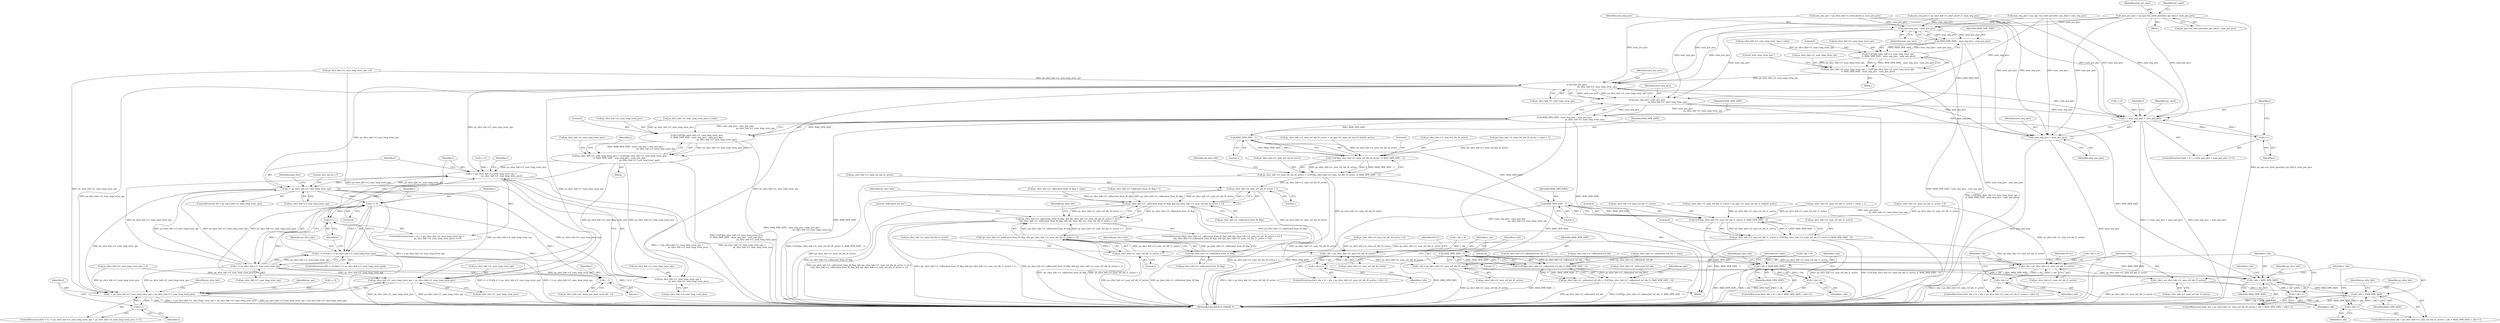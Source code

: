 digraph "0_Android_a1424724a00d62ac5efa0e27953eed66850d662f@array" {
"1000758" [label="(Call,num_pos_pics = ps_sps->as_stref_picset[st_rps_idx].i1_num_pos_pics)"];
"1000854" [label="(Call,num_neg_pics - num_pos_pics)"];
"1000852" [label="(Call,MAX_DPB_SIZE - num_neg_pics - num_pos_pics)"];
"1000847" [label="(Call,CLIP3(ps_slice_hdr->i1_num_long_term_sps,\n 0, MAX_DPB_SIZE - num_neg_pics - num_pos_pics))"];
"1000843" [label="(Call,ps_slice_hdr->i1_num_long_term_sps = CLIP3(ps_slice_hdr->i1_num_long_term_sps,\n 0, MAX_DPB_SIZE - num_neg_pics - num_pos_pics))"];
"1000879" [label="(Call,num_pos_pics -\n                                                            ps_slice_hdr->i1_num_long_term_sps)"];
"1000877" [label="(Call,num_neg_pics - num_pos_pics -\n                                                            ps_slice_hdr->i1_num_long_term_sps)"];
"1000875" [label="(Call,MAX_DPB_SIZE - num_neg_pics - num_pos_pics -\n                                                            ps_slice_hdr->i1_num_long_term_sps)"];
"1000870" [label="(Call,CLIP3(ps_slice_hdr->i1_num_long_term_pics,\n 0, MAX_DPB_SIZE - num_neg_pics - num_pos_pics -\n                                                            ps_slice_hdr->i1_num_long_term_sps))"];
"1000866" [label="(Call,ps_slice_hdr->i1_num_long_term_pics = CLIP3(ps_slice_hdr->i1_num_long_term_pics,\n 0, MAX_DPB_SIZE - num_neg_pics - num_pos_pics -\n                                                            ps_slice_hdr->i1_num_long_term_sps))"];
"1000888" [label="(Call,i < (ps_slice_hdr->i1_num_long_term_sps +\n                                ps_slice_hdr->i1_num_long_term_pics))"];
"1000901" [label="(Call,i < ps_slice_hdr->i1_num_long_term_sps)"];
"1000890" [label="(Call,ps_slice_hdr->i1_num_long_term_sps +\n                                ps_slice_hdr->i1_num_long_term_pics)"];
"1001010" [label="(Call,i != 0)"];
"1000897" [label="(Call,i++)"];
"1001009" [label="(Call,(i != 0) && (i != ps_slice_hdr->i1_num_long_term_sps))"];
"1001013" [label="(Call,i != ps_slice_hdr->i1_num_long_term_sps)"];
"1001029" [label="(Call,i - 1)"];
"1001055" [label="(Call,i < ps_slice_hdr->i1_num_long_term_sps + ps_slice_hdr->i1_num_long_term_pics)"];
"1001064" [label="(Call,i++)"];
"1001057" [label="(Call,ps_slice_hdr->i1_num_long_term_sps + ps_slice_hdr->i1_num_long_term_pics)"];
"1001245" [label="(Call,MAX_DPB_SIZE - 1)"];
"1001240" [label="(Call,CLIP3(ps_slice_hdr->i1_num_ref_idx_l0_active, 0, MAX_DPB_SIZE - 1))"];
"1001236" [label="(Call,ps_slice_hdr->i1_num_ref_idx_l0_active = CLIP3(ps_slice_hdr->i1_num_ref_idx_l0_active, 0, MAX_DPB_SIZE - 1))"];
"1001370" [label="(Call,ps_slice_hdr->i1_num_ref_idx_l0_active > 1)"];
"1001366" [label="(Call,ps_slice_hdr->i1_collocated_from_l0_flag  && (ps_slice_hdr->i1_num_ref_idx_l0_active > 1))"];
"1001365" [label="(Call,(ps_slice_hdr->i1_collocated_from_l0_flag  && (ps_slice_hdr->i1_num_ref_idx_l0_active > 1)) ||\n (!ps_slice_hdr->i1_collocated_from_l0_flag  && (ps_slice_hdr->i1_num_ref_idx_l1_active > 1)))"];
"1001376" [label="(Call,!ps_slice_hdr->i1_collocated_from_l0_flag)"];
"1001375" [label="(Call,!ps_slice_hdr->i1_collocated_from_l0_flag  && (ps_slice_hdr->i1_num_ref_idx_l1_active > 1))"];
"1002277" [label="(Call,r_idx < ps_slice_hdr->i1_num_ref_idx_l0_active)"];
"1002282" [label="(Call,r_idx++)"];
"1002319" [label="(Call,r_idx = ps_slice_hdr->i1_num_ref_idx_l0_active)"];
"1002324" [label="(Call,r_idx < MAX_DPB_SIZE)"];
"1002327" [label="(Call,r_idx++)"];
"1002403" [label="(Call,r_idx < MAX_DPB_SIZE)"];
"1002406" [label="(Call,r_idx++)"];
"1001257" [label="(Call,MAX_DPB_SIZE - 1)"];
"1001252" [label="(Call,CLIP3(ps_slice_hdr->i1_num_ref_idx_l1_active, 0, MAX_DPB_SIZE - 1))"];
"1001248" [label="(Call,ps_slice_hdr->i1_num_ref_idx_l1_active = CLIP3(ps_slice_hdr->i1_num_ref_idx_l1_active, 0, MAX_DPB_SIZE - 1))"];
"1001380" [label="(Call,ps_slice_hdr->i1_num_ref_idx_l1_active > 1)"];
"1002356" [label="(Call,r_idx < ps_slice_hdr->i1_num_ref_idx_l1_active)"];
"1002361" [label="(Call,r_idx++)"];
"1002398" [label="(Call,r_idx = ps_slice_hdr->i1_num_ref_idx_l1_active)"];
"1001404" [label="(Call,MAX_DPB_SIZE - 1)"];
"1001399" [label="(Call,CLIP3(ps_slice_hdr->i1_collocated_ref_idx, 0, MAX_DPB_SIZE - 1))"];
"1001395" [label="(Call,ps_slice_hdr->i1_collocated_ref_idx = CLIP3(ps_slice_hdr->i1_collocated_ref_idx, 0, MAX_DPB_SIZE - 1))"];
"1002152" [label="(Call,r_idx < MAX_DPB_SIZE)"];
"1002155" [label="(Call,r_idx++)"];
"1001036" [label="(Call,i < num_neg_pics + num_pos_pics)"];
"1001041" [label="(Call,i++)"];
"1001038" [label="(Call,num_neg_pics + num_pos_pics)"];
"1000801" [label="(Call,num_neg_pics = ps_slice_hdr->s_stref_picset.i1_num_neg_pics)"];
"1001241" [label="(Call,ps_slice_hdr->i1_num_ref_idx_l0_active)"];
"1000877" [label="(Call,num_neg_pics - num_pos_pics -\n                                                            ps_slice_hdr->i1_num_long_term_sps)"];
"1001381" [label="(Call,ps_slice_hdr->i1_num_ref_idx_l1_active)"];
"1000901" [label="(Call,i < ps_slice_hdr->i1_num_long_term_sps)"];
"1002273" [label="(ControlStructure,for(r_idx = 0; r_idx < ps_slice_hdr->i1_num_ref_idx_l0_active; r_idx++))"];
"1000897" [label="(Call,i++)"];
"1001258" [label="(Identifier,MAX_DPB_SIZE)"];
"1001188" [label="(Call,ps_slice_hdr->i1_num_ref_idx_l0_active = value + 1)"];
"1000710" [label="(Block,)"];
"1000881" [label="(Call,ps_slice_hdr->i1_num_long_term_sps)"];
"1000884" [label="(ControlStructure,for(i = 0; i < (ps_slice_hdr->i1_num_long_term_sps +\n                                ps_slice_hdr->i1_num_long_term_pics); i++))"];
"1002162" [label="(Identifier,ps_slice_hdr)"];
"1000866" [label="(Call,ps_slice_hdr->i1_num_long_term_pics = CLIP3(ps_slice_hdr->i1_num_long_term_pics,\n 0, MAX_DPB_SIZE - num_neg_pics - num_pos_pics -\n                                                            ps_slice_hdr->i1_num_long_term_sps))"];
"1000879" [label="(Call,num_pos_pics -\n                                                            ps_slice_hdr->i1_num_long_term_sps)"];
"1001248" [label="(Call,ps_slice_hdr->i1_num_ref_idx_l1_active = CLIP3(ps_slice_hdr->i1_num_ref_idx_l1_active, 0, MAX_DPB_SIZE - 1))"];
"1002397" [label="(ControlStructure,for(r_idx = ps_slice_hdr->i1_num_ref_idx_l1_active; r_idx < MAX_DPB_SIZE; r_idx++))"];
"1001055" [label="(Call,i < ps_slice_hdr->i1_num_long_term_sps + ps_slice_hdr->i1_num_long_term_pics)"];
"1000838" [label="(Call,ps_slice_hdr->i1_num_long_term_sps = value)"];
"1000890" [label="(Call,ps_slice_hdr->i1_num_long_term_sps +\n                                ps_slice_hdr->i1_num_long_term_pics)"];
"1001246" [label="(Identifier,MAX_DPB_SIZE)"];
"1001364" [label="(ControlStructure,if((ps_slice_hdr->i1_collocated_from_l0_flag  && (ps_slice_hdr->i1_num_ref_idx_l0_active > 1)) ||\n (!ps_slice_hdr->i1_collocated_from_l0_flag  && (ps_slice_hdr->i1_num_ref_idx_l1_active > 1))))"];
"1001039" [label="(Identifier,num_neg_pics)"];
"1002324" [label="(Call,r_idx < MAX_DPB_SIZE)"];
"1002277" [label="(Call,r_idx < ps_slice_hdr->i1_num_ref_idx_l0_active)"];
"1000870" [label="(Call,CLIP3(ps_slice_hdr->i1_num_long_term_pics,\n 0, MAX_DPB_SIZE - num_neg_pics - num_pos_pics -\n                                                            ps_slice_hdr->i1_num_long_term_sps))"];
"1000902" [label="(Identifier,i)"];
"1000749" [label="(Call,num_neg_pics = ps_sps->as_stref_picset[st_rps_idx].i1_num_neg_pics)"];
"1000876" [label="(Identifier,MAX_DPB_SIZE)"];
"1001370" [label="(Call,ps_slice_hdr->i1_num_ref_idx_l0_active > 1)"];
"1001259" [label="(Literal,1)"];
"1001397" [label="(Identifier,ps_slice_hdr)"];
"1001250" [label="(Identifier,ps_slice_hdr)"];
"1000851" [label="(Literal,0)"];
"1001031" [label="(Literal,1)"];
"1001256" [label="(Literal,0)"];
"1000888" [label="(Call,i < (ps_slice_hdr->i1_num_long_term_sps +\n                                ps_slice_hdr->i1_num_long_term_pics))"];
"1002274" [label="(Call,r_idx = 0)"];
"1000844" [label="(Call,ps_slice_hdr->i1_num_long_term_sps)"];
"1001051" [label="(ControlStructure,for(i = 0; i < ps_slice_hdr->i1_num_long_term_sps + ps_slice_hdr->i1_num_long_term_pics; i++))"];
"1001030" [label="(Identifier,i)"];
"1001033" [label="(Call,i = 0)"];
"1001058" [label="(Call,ps_slice_hdr->i1_num_long_term_sps)"];
"1002149" [label="(Call,r_idx = 0)"];
"1000898" [label="(Identifier,i)"];
"1000878" [label="(Identifier,num_neg_pics)"];
"1000909" [label="(Identifier,num_bits)"];
"1001253" [label="(Call,ps_slice_hdr->i1_num_ref_idx_l1_active)"];
"1000855" [label="(Identifier,num_neg_pics)"];
"1001396" [label="(Call,ps_slice_hdr->i1_collocated_ref_idx)"];
"1001371" [label="(Call,ps_slice_hdr->i1_num_ref_idx_l0_active)"];
"1002321" [label="(Call,ps_slice_hdr->i1_num_ref_idx_l0_active)"];
"1002366" [label="(Identifier,NULL)"];
"1000759" [label="(Identifier,num_pos_pics)"];
"1002434" [label="(Identifier,ps_slice_hdr)"];
"1002405" [label="(Identifier,MAX_DPB_SIZE)"];
"1002155" [label="(Call,r_idx++)"];
"1000808" [label="(Call,num_pos_pics = ps_slice_hdr->s_stref_picset.i1_num_pos_pics)"];
"1001382" [label="(Identifier,ps_slice_hdr)"];
"1001070" [label="(Identifier,ps_slice_hdr)"];
"1001375" [label="(Call,!ps_slice_hdr->i1_collocated_from_l0_flag  && (ps_slice_hdr->i1_num_ref_idx_l1_active > 1))"];
"1001403" [label="(Literal,0)"];
"1001411" [label="(Identifier,ps_pps)"];
"1000880" [label="(Identifier,num_pos_pics)"];
"1001384" [label="(Literal,1)"];
"1001037" [label="(Identifier,i)"];
"1000894" [label="(Call,ps_slice_hdr->i1_num_long_term_pics)"];
"1001367" [label="(Call,ps_slice_hdr->i1_collocated_from_l0_flag)"];
"1000843" [label="(Call,ps_slice_hdr->i1_num_long_term_sps = CLIP3(ps_slice_hdr->i1_num_long_term_sps,\n 0, MAX_DPB_SIZE - num_neg_pics - num_pos_pics))"];
"1001387" [label="(Literal,\"collocated_ref_idx\")"];
"1001376" [label="(Call,!ps_slice_hdr->i1_collocated_from_l0_flag)"];
"1002319" [label="(Call,r_idx = ps_slice_hdr->i1_num_ref_idx_l0_active)"];
"1000758" [label="(Call,num_pos_pics = ps_sps->as_stref_picset[st_rps_idx].i1_num_pos_pics)"];
"1001064" [label="(Call,i++)"];
"1001337" [label="(Call,ps_slice_hdr->i1_collocated_ref_idx = 0)"];
"1001009" [label="(Call,(i != 0) && (i != ps_slice_hdr->i1_num_long_term_sps))"];
"1001136" [label="(Call,ps_slice_hdr->i1_num_ref_idx_l0_active = 0)"];
"1001245" [label="(Call,MAX_DPB_SIZE - 1)"];
"1001053" [label="(Identifier,i)"];
"1000854" [label="(Call,num_neg_pics - num_pos_pics)"];
"1001400" [label="(Call,ps_slice_hdr->i1_collocated_ref_idx)"];
"1002406" [label="(Call,r_idx++)"];
"1001078" [label="(Identifier,ps_sps)"];
"1001215" [label="(Call,ps_slice_hdr->i1_num_ref_idx_l0_active = ps_pps->i1_num_ref_idx_l0_default_active)"];
"1000858" [label="(Literal,\"num_long_term_pics\")"];
"1002403" [label="(Call,r_idx < MAX_DPB_SIZE)"];
"1002318" [label="(ControlStructure,for(r_idx = ps_slice_hdr->i1_num_ref_idx_l0_active; r_idx < MAX_DPB_SIZE; r_idx++))"];
"1001249" [label="(Call,ps_slice_hdr->i1_num_ref_idx_l1_active)"];
"1001141" [label="(Call,ps_slice_hdr->i1_num_ref_idx_l1_active = 0)"];
"1002353" [label="(Call,r_idx = 0)"];
"1001236" [label="(Call,ps_slice_hdr->i1_num_ref_idx_l0_active = CLIP3(ps_slice_hdr->i1_num_ref_idx_l0_active, 0, MAX_DPB_SIZE - 1))"];
"1001025" [label="(Call,ps_slice_hdr->ai1_delta_poc_msb_cycle_lt[i - 1])"];
"1000861" [label="(Call,ps_slice_hdr->i1_num_long_term_pics = value)"];
"1002617" [label="(MethodReturn,IHEVCD_ERROR_T)"];
"1001257" [label="(Call,MAX_DPB_SIZE - 1)"];
"1001365" [label="(Call,(ps_slice_hdr->i1_collocated_from_l0_flag  && (ps_slice_hdr->i1_num_ref_idx_l0_active > 1)) ||\n (!ps_slice_hdr->i1_collocated_from_l0_flag  && (ps_slice_hdr->i1_num_ref_idx_l1_active > 1)))"];
"1002327" [label="(Call,r_idx++)"];
"1002354" [label="(Identifier,r_idx)"];
"1002399" [label="(Identifier,r_idx)"];
"1001395" [label="(Call,ps_slice_hdr->i1_collocated_ref_idx = CLIP3(ps_slice_hdr->i1_collocated_ref_idx, 0, MAX_DPB_SIZE - 1))"];
"1001052" [label="(Call,i = 0)"];
"1001013" [label="(Call,i != ps_slice_hdr->i1_num_long_term_sps)"];
"1002287" [label="(Identifier,NULL)"];
"1002279" [label="(Call,ps_slice_hdr->i1_num_ref_idx_l0_active)"];
"1000889" [label="(Identifier,i)"];
"1002282" [label="(Call,r_idx++)"];
"1001262" [label="(Literal,0)"];
"1002152" [label="(Call,r_idx < MAX_DPB_SIZE)"];
"1001010" [label="(Call,i != 0)"];
"1000886" [label="(Identifier,i)"];
"1001168" [label="(Block,)"];
"1002361" [label="(Call,r_idx++)"];
"1001041" [label="(Call,i++)"];
"1000847" [label="(Call,CLIP3(ps_slice_hdr->i1_num_long_term_sps,\n 0, MAX_DPB_SIZE - num_neg_pics - num_pos_pics))"];
"1001332" [label="(Call,ps_slice_hdr->i1_collocated_from_l0_flag = 1)"];
"1001399" [label="(Call,CLIP3(ps_slice_hdr->i1_collocated_ref_idx, 0, MAX_DPB_SIZE - 1))"];
"1000853" [label="(Identifier,MAX_DPB_SIZE)"];
"1000946" [label="(Literal,\"poc_lsb_lt[ i ]\")"];
"1002404" [label="(Identifier,r_idx)"];
"1002148" [label="(ControlStructure,for(r_idx = 0; r_idx < MAX_DPB_SIZE; r_idx++))"];
"1002398" [label="(Call,r_idx = ps_slice_hdr->i1_num_ref_idx_l1_active)"];
"1000874" [label="(Literal,0)"];
"1001404" [label="(Call,MAX_DPB_SIZE - 1)"];
"1000885" [label="(Call,i = 0)"];
"1001374" [label="(Literal,1)"];
"1000900" [label="(ControlStructure,if(i < ps_slice_hdr->i1_num_long_term_sps))"];
"1002357" [label="(Identifier,r_idx)"];
"1002283" [label="(Identifier,r_idx)"];
"1001247" [label="(Literal,1)"];
"1002334" [label="(Identifier,ps_slice_hdr)"];
"1001029" [label="(Call,i - 1)"];
"1002326" [label="(Identifier,MAX_DPB_SIZE)"];
"1001237" [label="(Call,ps_slice_hdr->i1_num_ref_idx_l0_active)"];
"1000852" [label="(Call,MAX_DPB_SIZE - num_neg_pics - num_pos_pics)"];
"1001057" [label="(Call,ps_slice_hdr->i1_num_long_term_sps + ps_slice_hdr->i1_num_long_term_pics)"];
"1002400" [label="(Call,ps_slice_hdr->i1_num_ref_idx_l1_active)"];
"1001022" [label="(Identifier,ps_slice_hdr)"];
"1000891" [label="(Call,ps_slice_hdr->i1_num_long_term_sps)"];
"1001252" [label="(Call,CLIP3(ps_slice_hdr->i1_num_ref_idx_l1_active, 0, MAX_DPB_SIZE - 1))"];
"1002320" [label="(Identifier,r_idx)"];
"1000570" [label="(Call,ps_slice_hdr->i1_num_long_term_pics = 0)"];
"1000867" [label="(Call,ps_slice_hdr->i1_num_long_term_pics)"];
"1000848" [label="(Call,ps_slice_hdr->i1_num_long_term_sps)"];
"1001056" [label="(Identifier,i)"];
"1001046" [label="(Identifier,pi1_used)"];
"1000833" [label="(Block,)"];
"1001378" [label="(Identifier,ps_slice_hdr)"];
"1000871" [label="(Call,ps_slice_hdr->i1_num_long_term_pics)"];
"1002358" [label="(Call,ps_slice_hdr->i1_num_ref_idx_l1_active)"];
"1001366" [label="(Call,ps_slice_hdr->i1_collocated_from_l0_flag  && (ps_slice_hdr->i1_num_ref_idx_l0_active > 1))"];
"1000565" [label="(Call,ps_slice_hdr->i1_num_long_term_sps = 0)"];
"1001038" [label="(Call,num_neg_pics + num_pos_pics)"];
"1002356" [label="(Call,r_idx < ps_slice_hdr->i1_num_ref_idx_l1_active)"];
"1002153" [label="(Identifier,r_idx)"];
"1002352" [label="(ControlStructure,for(r_idx = 0; r_idx < ps_slice_hdr->i1_num_ref_idx_l1_active; r_idx++))"];
"1001040" [label="(Identifier,num_pos_pics)"];
"1001036" [label="(Call,i < num_neg_pics + num_pos_pics)"];
"1001359" [label="(Call,ps_slice_hdr->i1_collocated_from_l0_flag = value)"];
"1002362" [label="(Identifier,r_idx)"];
"1001229" [label="(Call,ps_slice_hdr->i1_num_ref_idx_l1_active = ps_pps->i1_num_ref_idx_l1_default_active)"];
"1001406" [label="(Literal,1)"];
"1002156" [label="(Identifier,r_idx)"];
"1001011" [label="(Identifier,i)"];
"1001405" [label="(Identifier,MAX_DPB_SIZE)"];
"1001061" [label="(Call,ps_slice_hdr->i1_num_long_term_pics)"];
"1001206" [label="(Call,ps_slice_hdr->i1_num_ref_idx_l1_active = value + 1)"];
"1002214" [label="(Identifier,ps_codec)"];
"1001014" [label="(Identifier,i)"];
"1002328" [label="(Identifier,r_idx)"];
"1000903" [label="(Call,ps_slice_hdr->i1_num_long_term_sps)"];
"1001012" [label="(Literal,0)"];
"1001240" [label="(Call,CLIP3(ps_slice_hdr->i1_num_ref_idx_l0_active, 0, MAX_DPB_SIZE - 1))"];
"1001380" [label="(Call,ps_slice_hdr->i1_num_ref_idx_l1_active > 1)"];
"1002278" [label="(Identifier,r_idx)"];
"1001377" [label="(Call,ps_slice_hdr->i1_collocated_from_l0_flag)"];
"1000760" [label="(Call,ps_sps->as_stref_picset[st_rps_idx].i1_num_pos_pics)"];
"1000768" [label="(Identifier,pi1_used)"];
"1002413" [label="(Identifier,ps_slice_hdr)"];
"1000856" [label="(Identifier,num_pos_pics)"];
"1001244" [label="(Literal,0)"];
"1001008" [label="(ControlStructure,if((i != 0) && (i != ps_slice_hdr->i1_num_long_term_sps)))"];
"1001015" [label="(Call,ps_slice_hdr->i1_num_long_term_sps)"];
"1000875" [label="(Call,MAX_DPB_SIZE - num_neg_pics - num_pos_pics -\n                                                            ps_slice_hdr->i1_num_long_term_sps)"];
"1000826" [label="(Block,)"];
"1001032" [label="(ControlStructure,for(i = 0; i < num_neg_pics + num_pos_pics; i++))"];
"1001065" [label="(Identifier,i)"];
"1002325" [label="(Identifier,r_idx)"];
"1002154" [label="(Identifier,MAX_DPB_SIZE)"];
"1001042" [label="(Identifier,i)"];
"1002407" [label="(Identifier,r_idx)"];
"1001390" [label="(Call,ps_slice_hdr->i1_collocated_ref_idx = value)"];
"1001034" [label="(Identifier,i)"];
"1000758" -> "1000710"  [label="AST: "];
"1000758" -> "1000760"  [label="CFG: "];
"1000759" -> "1000758"  [label="AST: "];
"1000760" -> "1000758"  [label="AST: "];
"1000768" -> "1000758"  [label="CFG: "];
"1000758" -> "1002617"  [label="DDG: ps_sps->as_stref_picset[st_rps_idx].i1_num_pos_pics"];
"1000758" -> "1000854"  [label="DDG: num_pos_pics"];
"1000758" -> "1000879"  [label="DDG: num_pos_pics"];
"1000758" -> "1001036"  [label="DDG: num_pos_pics"];
"1000758" -> "1001038"  [label="DDG: num_pos_pics"];
"1000854" -> "1000852"  [label="AST: "];
"1000854" -> "1000856"  [label="CFG: "];
"1000855" -> "1000854"  [label="AST: "];
"1000856" -> "1000854"  [label="AST: "];
"1000852" -> "1000854"  [label="CFG: "];
"1000854" -> "1000852"  [label="DDG: num_neg_pics"];
"1000854" -> "1000852"  [label="DDG: num_pos_pics"];
"1000801" -> "1000854"  [label="DDG: num_neg_pics"];
"1000749" -> "1000854"  [label="DDG: num_neg_pics"];
"1000808" -> "1000854"  [label="DDG: num_pos_pics"];
"1000854" -> "1000877"  [label="DDG: num_neg_pics"];
"1000854" -> "1000879"  [label="DDG: num_pos_pics"];
"1000852" -> "1000847"  [label="AST: "];
"1000853" -> "1000852"  [label="AST: "];
"1000847" -> "1000852"  [label="CFG: "];
"1000852" -> "1002617"  [label="DDG: num_neg_pics - num_pos_pics"];
"1000852" -> "1000847"  [label="DDG: MAX_DPB_SIZE"];
"1000852" -> "1000847"  [label="DDG: num_neg_pics - num_pos_pics"];
"1000852" -> "1000875"  [label="DDG: MAX_DPB_SIZE"];
"1000847" -> "1000843"  [label="AST: "];
"1000848" -> "1000847"  [label="AST: "];
"1000851" -> "1000847"  [label="AST: "];
"1000843" -> "1000847"  [label="CFG: "];
"1000847" -> "1002617"  [label="DDG: MAX_DPB_SIZE - num_neg_pics - num_pos_pics"];
"1000847" -> "1000843"  [label="DDG: ps_slice_hdr->i1_num_long_term_sps"];
"1000847" -> "1000843"  [label="DDG: 0"];
"1000847" -> "1000843"  [label="DDG: MAX_DPB_SIZE - num_neg_pics - num_pos_pics"];
"1000838" -> "1000847"  [label="DDG: ps_slice_hdr->i1_num_long_term_sps"];
"1000843" -> "1000833"  [label="AST: "];
"1000844" -> "1000843"  [label="AST: "];
"1000858" -> "1000843"  [label="CFG: "];
"1000843" -> "1002617"  [label="DDG: CLIP3(ps_slice_hdr->i1_num_long_term_sps,\n 0, MAX_DPB_SIZE - num_neg_pics - num_pos_pics)"];
"1000843" -> "1000879"  [label="DDG: ps_slice_hdr->i1_num_long_term_sps"];
"1000879" -> "1000877"  [label="AST: "];
"1000879" -> "1000881"  [label="CFG: "];
"1000880" -> "1000879"  [label="AST: "];
"1000881" -> "1000879"  [label="AST: "];
"1000877" -> "1000879"  [label="CFG: "];
"1000879" -> "1000877"  [label="DDG: num_pos_pics"];
"1000879" -> "1000877"  [label="DDG: ps_slice_hdr->i1_num_long_term_sps"];
"1000808" -> "1000879"  [label="DDG: num_pos_pics"];
"1000565" -> "1000879"  [label="DDG: ps_slice_hdr->i1_num_long_term_sps"];
"1000879" -> "1000888"  [label="DDG: ps_slice_hdr->i1_num_long_term_sps"];
"1000879" -> "1000890"  [label="DDG: ps_slice_hdr->i1_num_long_term_sps"];
"1000879" -> "1000901"  [label="DDG: ps_slice_hdr->i1_num_long_term_sps"];
"1000879" -> "1001036"  [label="DDG: num_pos_pics"];
"1000879" -> "1001038"  [label="DDG: num_pos_pics"];
"1000879" -> "1001055"  [label="DDG: ps_slice_hdr->i1_num_long_term_sps"];
"1000879" -> "1001057"  [label="DDG: ps_slice_hdr->i1_num_long_term_sps"];
"1000877" -> "1000875"  [label="AST: "];
"1000878" -> "1000877"  [label="AST: "];
"1000875" -> "1000877"  [label="CFG: "];
"1000877" -> "1002617"  [label="DDG: num_pos_pics -\n                                                            ps_slice_hdr->i1_num_long_term_sps"];
"1000877" -> "1000875"  [label="DDG: num_neg_pics"];
"1000877" -> "1000875"  [label="DDG: num_pos_pics -\n                                                            ps_slice_hdr->i1_num_long_term_sps"];
"1000801" -> "1000877"  [label="DDG: num_neg_pics"];
"1000749" -> "1000877"  [label="DDG: num_neg_pics"];
"1000877" -> "1001036"  [label="DDG: num_neg_pics"];
"1000877" -> "1001038"  [label="DDG: num_neg_pics"];
"1000875" -> "1000870"  [label="AST: "];
"1000876" -> "1000875"  [label="AST: "];
"1000870" -> "1000875"  [label="CFG: "];
"1000875" -> "1002617"  [label="DDG: MAX_DPB_SIZE"];
"1000875" -> "1002617"  [label="DDG: num_neg_pics - num_pos_pics -\n                                                            ps_slice_hdr->i1_num_long_term_sps"];
"1000875" -> "1000870"  [label="DDG: MAX_DPB_SIZE"];
"1000875" -> "1000870"  [label="DDG: num_neg_pics - num_pos_pics -\n                                                            ps_slice_hdr->i1_num_long_term_sps"];
"1000875" -> "1001245"  [label="DDG: MAX_DPB_SIZE"];
"1000875" -> "1002152"  [label="DDG: MAX_DPB_SIZE"];
"1000875" -> "1002324"  [label="DDG: MAX_DPB_SIZE"];
"1000870" -> "1000866"  [label="AST: "];
"1000871" -> "1000870"  [label="AST: "];
"1000874" -> "1000870"  [label="AST: "];
"1000866" -> "1000870"  [label="CFG: "];
"1000870" -> "1002617"  [label="DDG: MAX_DPB_SIZE - num_neg_pics - num_pos_pics -\n                                                            ps_slice_hdr->i1_num_long_term_sps"];
"1000870" -> "1000866"  [label="DDG: ps_slice_hdr->i1_num_long_term_pics"];
"1000870" -> "1000866"  [label="DDG: 0"];
"1000870" -> "1000866"  [label="DDG: MAX_DPB_SIZE - num_neg_pics - num_pos_pics -\n                                                            ps_slice_hdr->i1_num_long_term_sps"];
"1000861" -> "1000870"  [label="DDG: ps_slice_hdr->i1_num_long_term_pics"];
"1000866" -> "1000826"  [label="AST: "];
"1000867" -> "1000866"  [label="AST: "];
"1000886" -> "1000866"  [label="CFG: "];
"1000866" -> "1002617"  [label="DDG: CLIP3(ps_slice_hdr->i1_num_long_term_pics,\n 0, MAX_DPB_SIZE - num_neg_pics - num_pos_pics -\n                                                            ps_slice_hdr->i1_num_long_term_sps)"];
"1000866" -> "1000888"  [label="DDG: ps_slice_hdr->i1_num_long_term_pics"];
"1000866" -> "1000890"  [label="DDG: ps_slice_hdr->i1_num_long_term_pics"];
"1000866" -> "1001055"  [label="DDG: ps_slice_hdr->i1_num_long_term_pics"];
"1000866" -> "1001057"  [label="DDG: ps_slice_hdr->i1_num_long_term_pics"];
"1000888" -> "1000884"  [label="AST: "];
"1000888" -> "1000890"  [label="CFG: "];
"1000889" -> "1000888"  [label="AST: "];
"1000890" -> "1000888"  [label="AST: "];
"1000902" -> "1000888"  [label="CFG: "];
"1001034" -> "1000888"  [label="CFG: "];
"1000888" -> "1002617"  [label="DDG: ps_slice_hdr->i1_num_long_term_sps +\n                                ps_slice_hdr->i1_num_long_term_pics"];
"1000888" -> "1002617"  [label="DDG: i < (ps_slice_hdr->i1_num_long_term_sps +\n                                ps_slice_hdr->i1_num_long_term_pics)"];
"1000885" -> "1000888"  [label="DDG: i"];
"1000897" -> "1000888"  [label="DDG: i"];
"1001013" -> "1000888"  [label="DDG: ps_slice_hdr->i1_num_long_term_sps"];
"1000901" -> "1000888"  [label="DDG: ps_slice_hdr->i1_num_long_term_sps"];
"1000888" -> "1000901"  [label="DDG: i"];
"1000901" -> "1000900"  [label="AST: "];
"1000901" -> "1000903"  [label="CFG: "];
"1000902" -> "1000901"  [label="AST: "];
"1000903" -> "1000901"  [label="AST: "];
"1000909" -> "1000901"  [label="CFG: "];
"1000946" -> "1000901"  [label="CFG: "];
"1000901" -> "1002617"  [label="DDG: i < ps_slice_hdr->i1_num_long_term_sps"];
"1000901" -> "1000890"  [label="DDG: ps_slice_hdr->i1_num_long_term_sps"];
"1001013" -> "1000901"  [label="DDG: ps_slice_hdr->i1_num_long_term_sps"];
"1000901" -> "1001010"  [label="DDG: i"];
"1000901" -> "1001013"  [label="DDG: ps_slice_hdr->i1_num_long_term_sps"];
"1000901" -> "1001055"  [label="DDG: ps_slice_hdr->i1_num_long_term_sps"];
"1000901" -> "1001057"  [label="DDG: ps_slice_hdr->i1_num_long_term_sps"];
"1000890" -> "1000894"  [label="CFG: "];
"1000891" -> "1000890"  [label="AST: "];
"1000894" -> "1000890"  [label="AST: "];
"1001013" -> "1000890"  [label="DDG: ps_slice_hdr->i1_num_long_term_sps"];
"1001010" -> "1001009"  [label="AST: "];
"1001010" -> "1001012"  [label="CFG: "];
"1001011" -> "1001010"  [label="AST: "];
"1001012" -> "1001010"  [label="AST: "];
"1001014" -> "1001010"  [label="CFG: "];
"1001009" -> "1001010"  [label="CFG: "];
"1001010" -> "1000897"  [label="DDG: i"];
"1001010" -> "1001009"  [label="DDG: i"];
"1001010" -> "1001009"  [label="DDG: 0"];
"1001010" -> "1001013"  [label="DDG: i"];
"1001010" -> "1001029"  [label="DDG: i"];
"1000897" -> "1000884"  [label="AST: "];
"1000897" -> "1000898"  [label="CFG: "];
"1000898" -> "1000897"  [label="AST: "];
"1000889" -> "1000897"  [label="CFG: "];
"1001029" -> "1000897"  [label="DDG: i"];
"1001013" -> "1000897"  [label="DDG: i"];
"1001009" -> "1001008"  [label="AST: "];
"1001009" -> "1001013"  [label="CFG: "];
"1001013" -> "1001009"  [label="AST: "];
"1001022" -> "1001009"  [label="CFG: "];
"1000898" -> "1001009"  [label="CFG: "];
"1001009" -> "1002617"  [label="DDG: (i != 0) && (i != ps_slice_hdr->i1_num_long_term_sps)"];
"1001009" -> "1002617"  [label="DDG: i != ps_slice_hdr->i1_num_long_term_sps"];
"1001009" -> "1002617"  [label="DDG: i != 0"];
"1001013" -> "1001009"  [label="DDG: i"];
"1001013" -> "1001009"  [label="DDG: ps_slice_hdr->i1_num_long_term_sps"];
"1001013" -> "1001015"  [label="CFG: "];
"1001014" -> "1001013"  [label="AST: "];
"1001015" -> "1001013"  [label="AST: "];
"1001013" -> "1001029"  [label="DDG: i"];
"1001013" -> "1001055"  [label="DDG: ps_slice_hdr->i1_num_long_term_sps"];
"1001013" -> "1001057"  [label="DDG: ps_slice_hdr->i1_num_long_term_sps"];
"1001029" -> "1001025"  [label="AST: "];
"1001029" -> "1001031"  [label="CFG: "];
"1001030" -> "1001029"  [label="AST: "];
"1001031" -> "1001029"  [label="AST: "];
"1001025" -> "1001029"  [label="CFG: "];
"1001055" -> "1001051"  [label="AST: "];
"1001055" -> "1001057"  [label="CFG: "];
"1001056" -> "1001055"  [label="AST: "];
"1001057" -> "1001055"  [label="AST: "];
"1001070" -> "1001055"  [label="CFG: "];
"1001078" -> "1001055"  [label="CFG: "];
"1001055" -> "1002617"  [label="DDG: i < ps_slice_hdr->i1_num_long_term_sps + ps_slice_hdr->i1_num_long_term_pics"];
"1001055" -> "1002617"  [label="DDG: ps_slice_hdr->i1_num_long_term_sps + ps_slice_hdr->i1_num_long_term_pics"];
"1001055" -> "1002617"  [label="DDG: i"];
"1001064" -> "1001055"  [label="DDG: i"];
"1001052" -> "1001055"  [label="DDG: i"];
"1000565" -> "1001055"  [label="DDG: ps_slice_hdr->i1_num_long_term_sps"];
"1000570" -> "1001055"  [label="DDG: ps_slice_hdr->i1_num_long_term_pics"];
"1001055" -> "1001064"  [label="DDG: i"];
"1001064" -> "1001051"  [label="AST: "];
"1001064" -> "1001065"  [label="CFG: "];
"1001065" -> "1001064"  [label="AST: "];
"1001056" -> "1001064"  [label="CFG: "];
"1001057" -> "1001061"  [label="CFG: "];
"1001058" -> "1001057"  [label="AST: "];
"1001061" -> "1001057"  [label="AST: "];
"1001057" -> "1002617"  [label="DDG: ps_slice_hdr->i1_num_long_term_pics"];
"1001057" -> "1002617"  [label="DDG: ps_slice_hdr->i1_num_long_term_sps"];
"1000565" -> "1001057"  [label="DDG: ps_slice_hdr->i1_num_long_term_sps"];
"1000570" -> "1001057"  [label="DDG: ps_slice_hdr->i1_num_long_term_pics"];
"1001245" -> "1001240"  [label="AST: "];
"1001245" -> "1001247"  [label="CFG: "];
"1001246" -> "1001245"  [label="AST: "];
"1001247" -> "1001245"  [label="AST: "];
"1001240" -> "1001245"  [label="CFG: "];
"1001245" -> "1001240"  [label="DDG: MAX_DPB_SIZE"];
"1001245" -> "1001240"  [label="DDG: 1"];
"1001245" -> "1001257"  [label="DDG: MAX_DPB_SIZE"];
"1001240" -> "1001236"  [label="AST: "];
"1001241" -> "1001240"  [label="AST: "];
"1001244" -> "1001240"  [label="AST: "];
"1001236" -> "1001240"  [label="CFG: "];
"1001240" -> "1001236"  [label="DDG: ps_slice_hdr->i1_num_ref_idx_l0_active"];
"1001240" -> "1001236"  [label="DDG: 0"];
"1001240" -> "1001236"  [label="DDG: MAX_DPB_SIZE - 1"];
"1001188" -> "1001240"  [label="DDG: ps_slice_hdr->i1_num_ref_idx_l0_active"];
"1001215" -> "1001240"  [label="DDG: ps_slice_hdr->i1_num_ref_idx_l0_active"];
"1001236" -> "1001168"  [label="AST: "];
"1001237" -> "1001236"  [label="AST: "];
"1001250" -> "1001236"  [label="CFG: "];
"1001236" -> "1002617"  [label="DDG: ps_slice_hdr->i1_num_ref_idx_l0_active"];
"1001236" -> "1002617"  [label="DDG: CLIP3(ps_slice_hdr->i1_num_ref_idx_l0_active, 0, MAX_DPB_SIZE - 1)"];
"1001236" -> "1001370"  [label="DDG: ps_slice_hdr->i1_num_ref_idx_l0_active"];
"1001236" -> "1002277"  [label="DDG: ps_slice_hdr->i1_num_ref_idx_l0_active"];
"1001370" -> "1001366"  [label="AST: "];
"1001370" -> "1001374"  [label="CFG: "];
"1001371" -> "1001370"  [label="AST: "];
"1001374" -> "1001370"  [label="AST: "];
"1001366" -> "1001370"  [label="CFG: "];
"1001370" -> "1002617"  [label="DDG: ps_slice_hdr->i1_num_ref_idx_l0_active"];
"1001370" -> "1001366"  [label="DDG: ps_slice_hdr->i1_num_ref_idx_l0_active"];
"1001370" -> "1001366"  [label="DDG: 1"];
"1001370" -> "1002277"  [label="DDG: ps_slice_hdr->i1_num_ref_idx_l0_active"];
"1001366" -> "1001365"  [label="AST: "];
"1001366" -> "1001367"  [label="CFG: "];
"1001367" -> "1001366"  [label="AST: "];
"1001378" -> "1001366"  [label="CFG: "];
"1001365" -> "1001366"  [label="CFG: "];
"1001366" -> "1002617"  [label="DDG: ps_slice_hdr->i1_collocated_from_l0_flag"];
"1001366" -> "1002617"  [label="DDG: ps_slice_hdr->i1_num_ref_idx_l0_active > 1"];
"1001366" -> "1001365"  [label="DDG: ps_slice_hdr->i1_collocated_from_l0_flag"];
"1001366" -> "1001365"  [label="DDG: ps_slice_hdr->i1_num_ref_idx_l0_active > 1"];
"1001332" -> "1001366"  [label="DDG: ps_slice_hdr->i1_collocated_from_l0_flag"];
"1001359" -> "1001366"  [label="DDG: ps_slice_hdr->i1_collocated_from_l0_flag"];
"1001366" -> "1001376"  [label="DDG: ps_slice_hdr->i1_collocated_from_l0_flag"];
"1001365" -> "1001364"  [label="AST: "];
"1001365" -> "1001375"  [label="CFG: "];
"1001375" -> "1001365"  [label="AST: "];
"1001387" -> "1001365"  [label="CFG: "];
"1001397" -> "1001365"  [label="CFG: "];
"1001365" -> "1002617"  [label="DDG: ps_slice_hdr->i1_collocated_from_l0_flag  && (ps_slice_hdr->i1_num_ref_idx_l0_active > 1)"];
"1001365" -> "1002617"  [label="DDG: (ps_slice_hdr->i1_collocated_from_l0_flag  && (ps_slice_hdr->i1_num_ref_idx_l0_active > 1)) ||\n (!ps_slice_hdr->i1_collocated_from_l0_flag  && (ps_slice_hdr->i1_num_ref_idx_l1_active > 1))"];
"1001365" -> "1002617"  [label="DDG: !ps_slice_hdr->i1_collocated_from_l0_flag  && (ps_slice_hdr->i1_num_ref_idx_l1_active > 1)"];
"1001375" -> "1001365"  [label="DDG: !ps_slice_hdr->i1_collocated_from_l0_flag"];
"1001375" -> "1001365"  [label="DDG: ps_slice_hdr->i1_num_ref_idx_l1_active > 1"];
"1001376" -> "1001375"  [label="AST: "];
"1001376" -> "1001377"  [label="CFG: "];
"1001377" -> "1001376"  [label="AST: "];
"1001382" -> "1001376"  [label="CFG: "];
"1001375" -> "1001376"  [label="CFG: "];
"1001376" -> "1002617"  [label="DDG: ps_slice_hdr->i1_collocated_from_l0_flag"];
"1001376" -> "1001375"  [label="DDG: ps_slice_hdr->i1_collocated_from_l0_flag"];
"1001375" -> "1001380"  [label="CFG: "];
"1001380" -> "1001375"  [label="AST: "];
"1001375" -> "1002617"  [label="DDG: ps_slice_hdr->i1_num_ref_idx_l1_active > 1"];
"1001375" -> "1002617"  [label="DDG: !ps_slice_hdr->i1_collocated_from_l0_flag"];
"1001380" -> "1001375"  [label="DDG: ps_slice_hdr->i1_num_ref_idx_l1_active"];
"1001380" -> "1001375"  [label="DDG: 1"];
"1002277" -> "1002273"  [label="AST: "];
"1002277" -> "1002279"  [label="CFG: "];
"1002278" -> "1002277"  [label="AST: "];
"1002279" -> "1002277"  [label="AST: "];
"1002287" -> "1002277"  [label="CFG: "];
"1002320" -> "1002277"  [label="CFG: "];
"1002277" -> "1002617"  [label="DDG: r_idx < ps_slice_hdr->i1_num_ref_idx_l0_active"];
"1002274" -> "1002277"  [label="DDG: r_idx"];
"1002282" -> "1002277"  [label="DDG: r_idx"];
"1001136" -> "1002277"  [label="DDG: ps_slice_hdr->i1_num_ref_idx_l0_active"];
"1002277" -> "1002282"  [label="DDG: r_idx"];
"1002277" -> "1002319"  [label="DDG: ps_slice_hdr->i1_num_ref_idx_l0_active"];
"1002282" -> "1002273"  [label="AST: "];
"1002282" -> "1002283"  [label="CFG: "];
"1002283" -> "1002282"  [label="AST: "];
"1002278" -> "1002282"  [label="CFG: "];
"1002319" -> "1002318"  [label="AST: "];
"1002319" -> "1002321"  [label="CFG: "];
"1002320" -> "1002319"  [label="AST: "];
"1002321" -> "1002319"  [label="AST: "];
"1002325" -> "1002319"  [label="CFG: "];
"1002319" -> "1002617"  [label="DDG: ps_slice_hdr->i1_num_ref_idx_l0_active"];
"1002319" -> "1002324"  [label="DDG: r_idx"];
"1002324" -> "1002318"  [label="AST: "];
"1002324" -> "1002326"  [label="CFG: "];
"1002325" -> "1002324"  [label="AST: "];
"1002326" -> "1002324"  [label="AST: "];
"1002334" -> "1002324"  [label="CFG: "];
"1002354" -> "1002324"  [label="CFG: "];
"1002327" -> "1002324"  [label="DDG: r_idx"];
"1001404" -> "1002324"  [label="DDG: MAX_DPB_SIZE"];
"1002152" -> "1002324"  [label="DDG: MAX_DPB_SIZE"];
"1002324" -> "1002327"  [label="DDG: r_idx"];
"1002324" -> "1002403"  [label="DDG: MAX_DPB_SIZE"];
"1002327" -> "1002318"  [label="AST: "];
"1002327" -> "1002328"  [label="CFG: "];
"1002328" -> "1002327"  [label="AST: "];
"1002325" -> "1002327"  [label="CFG: "];
"1002403" -> "1002397"  [label="AST: "];
"1002403" -> "1002405"  [label="CFG: "];
"1002404" -> "1002403"  [label="AST: "];
"1002405" -> "1002403"  [label="AST: "];
"1002413" -> "1002403"  [label="CFG: "];
"1002434" -> "1002403"  [label="CFG: "];
"1002403" -> "1002617"  [label="DDG: r_idx < MAX_DPB_SIZE"];
"1002403" -> "1002617"  [label="DDG: r_idx"];
"1002403" -> "1002617"  [label="DDG: MAX_DPB_SIZE"];
"1002406" -> "1002403"  [label="DDG: r_idx"];
"1002398" -> "1002403"  [label="DDG: r_idx"];
"1002403" -> "1002406"  [label="DDG: r_idx"];
"1002406" -> "1002397"  [label="AST: "];
"1002406" -> "1002407"  [label="CFG: "];
"1002407" -> "1002406"  [label="AST: "];
"1002404" -> "1002406"  [label="CFG: "];
"1001257" -> "1001252"  [label="AST: "];
"1001257" -> "1001259"  [label="CFG: "];
"1001258" -> "1001257"  [label="AST: "];
"1001259" -> "1001257"  [label="AST: "];
"1001252" -> "1001257"  [label="CFG: "];
"1001257" -> "1002617"  [label="DDG: MAX_DPB_SIZE"];
"1001257" -> "1001252"  [label="DDG: MAX_DPB_SIZE"];
"1001257" -> "1001252"  [label="DDG: 1"];
"1001257" -> "1001404"  [label="DDG: MAX_DPB_SIZE"];
"1001252" -> "1001248"  [label="AST: "];
"1001253" -> "1001252"  [label="AST: "];
"1001256" -> "1001252"  [label="AST: "];
"1001248" -> "1001252"  [label="CFG: "];
"1001252" -> "1002617"  [label="DDG: MAX_DPB_SIZE - 1"];
"1001252" -> "1001248"  [label="DDG: ps_slice_hdr->i1_num_ref_idx_l1_active"];
"1001252" -> "1001248"  [label="DDG: 0"];
"1001252" -> "1001248"  [label="DDG: MAX_DPB_SIZE - 1"];
"1001229" -> "1001252"  [label="DDG: ps_slice_hdr->i1_num_ref_idx_l1_active"];
"1001141" -> "1001252"  [label="DDG: ps_slice_hdr->i1_num_ref_idx_l1_active"];
"1001206" -> "1001252"  [label="DDG: ps_slice_hdr->i1_num_ref_idx_l1_active"];
"1001248" -> "1001168"  [label="AST: "];
"1001249" -> "1001248"  [label="AST: "];
"1001262" -> "1001248"  [label="CFG: "];
"1001248" -> "1002617"  [label="DDG: ps_slice_hdr->i1_num_ref_idx_l1_active"];
"1001248" -> "1002617"  [label="DDG: CLIP3(ps_slice_hdr->i1_num_ref_idx_l1_active, 0, MAX_DPB_SIZE - 1)"];
"1001248" -> "1001380"  [label="DDG: ps_slice_hdr->i1_num_ref_idx_l1_active"];
"1001248" -> "1002356"  [label="DDG: ps_slice_hdr->i1_num_ref_idx_l1_active"];
"1001380" -> "1001384"  [label="CFG: "];
"1001381" -> "1001380"  [label="AST: "];
"1001384" -> "1001380"  [label="AST: "];
"1001380" -> "1002617"  [label="DDG: ps_slice_hdr->i1_num_ref_idx_l1_active"];
"1001380" -> "1002356"  [label="DDG: ps_slice_hdr->i1_num_ref_idx_l1_active"];
"1002356" -> "1002352"  [label="AST: "];
"1002356" -> "1002358"  [label="CFG: "];
"1002357" -> "1002356"  [label="AST: "];
"1002358" -> "1002356"  [label="AST: "];
"1002366" -> "1002356"  [label="CFG: "];
"1002399" -> "1002356"  [label="CFG: "];
"1002356" -> "1002617"  [label="DDG: r_idx < ps_slice_hdr->i1_num_ref_idx_l1_active"];
"1002361" -> "1002356"  [label="DDG: r_idx"];
"1002353" -> "1002356"  [label="DDG: r_idx"];
"1001141" -> "1002356"  [label="DDG: ps_slice_hdr->i1_num_ref_idx_l1_active"];
"1002356" -> "1002361"  [label="DDG: r_idx"];
"1002356" -> "1002398"  [label="DDG: ps_slice_hdr->i1_num_ref_idx_l1_active"];
"1002361" -> "1002352"  [label="AST: "];
"1002361" -> "1002362"  [label="CFG: "];
"1002362" -> "1002361"  [label="AST: "];
"1002357" -> "1002361"  [label="CFG: "];
"1002398" -> "1002397"  [label="AST: "];
"1002398" -> "1002400"  [label="CFG: "];
"1002399" -> "1002398"  [label="AST: "];
"1002400" -> "1002398"  [label="AST: "];
"1002404" -> "1002398"  [label="CFG: "];
"1002398" -> "1002617"  [label="DDG: ps_slice_hdr->i1_num_ref_idx_l1_active"];
"1001404" -> "1001399"  [label="AST: "];
"1001404" -> "1001406"  [label="CFG: "];
"1001405" -> "1001404"  [label="AST: "];
"1001406" -> "1001404"  [label="AST: "];
"1001399" -> "1001404"  [label="CFG: "];
"1001404" -> "1002617"  [label="DDG: MAX_DPB_SIZE"];
"1001404" -> "1001399"  [label="DDG: MAX_DPB_SIZE"];
"1001404" -> "1001399"  [label="DDG: 1"];
"1001404" -> "1002152"  [label="DDG: MAX_DPB_SIZE"];
"1001399" -> "1001395"  [label="AST: "];
"1001400" -> "1001399"  [label="AST: "];
"1001403" -> "1001399"  [label="AST: "];
"1001395" -> "1001399"  [label="CFG: "];
"1001399" -> "1002617"  [label="DDG: MAX_DPB_SIZE - 1"];
"1001399" -> "1001395"  [label="DDG: ps_slice_hdr->i1_collocated_ref_idx"];
"1001399" -> "1001395"  [label="DDG: 0"];
"1001399" -> "1001395"  [label="DDG: MAX_DPB_SIZE - 1"];
"1001337" -> "1001399"  [label="DDG: ps_slice_hdr->i1_collocated_ref_idx"];
"1001390" -> "1001399"  [label="DDG: ps_slice_hdr->i1_collocated_ref_idx"];
"1001395" -> "1001168"  [label="AST: "];
"1001396" -> "1001395"  [label="AST: "];
"1001411" -> "1001395"  [label="CFG: "];
"1001395" -> "1002617"  [label="DDG: CLIP3(ps_slice_hdr->i1_collocated_ref_idx, 0, MAX_DPB_SIZE - 1)"];
"1001395" -> "1002617"  [label="DDG: ps_slice_hdr->i1_collocated_ref_idx"];
"1002152" -> "1002148"  [label="AST: "];
"1002152" -> "1002154"  [label="CFG: "];
"1002153" -> "1002152"  [label="AST: "];
"1002154" -> "1002152"  [label="AST: "];
"1002162" -> "1002152"  [label="CFG: "];
"1002214" -> "1002152"  [label="CFG: "];
"1002152" -> "1002617"  [label="DDG: r_idx < MAX_DPB_SIZE"];
"1002152" -> "1002617"  [label="DDG: r_idx"];
"1002152" -> "1002617"  [label="DDG: MAX_DPB_SIZE"];
"1002155" -> "1002152"  [label="DDG: r_idx"];
"1002149" -> "1002152"  [label="DDG: r_idx"];
"1002152" -> "1002155"  [label="DDG: r_idx"];
"1002155" -> "1002148"  [label="AST: "];
"1002155" -> "1002156"  [label="CFG: "];
"1002156" -> "1002155"  [label="AST: "];
"1002153" -> "1002155"  [label="CFG: "];
"1001036" -> "1001032"  [label="AST: "];
"1001036" -> "1001038"  [label="CFG: "];
"1001037" -> "1001036"  [label="AST: "];
"1001038" -> "1001036"  [label="AST: "];
"1001046" -> "1001036"  [label="CFG: "];
"1001053" -> "1001036"  [label="CFG: "];
"1001036" -> "1002617"  [label="DDG: i < num_neg_pics + num_pos_pics"];
"1001036" -> "1002617"  [label="DDG: num_neg_pics + num_pos_pics"];
"1001041" -> "1001036"  [label="DDG: i"];
"1001033" -> "1001036"  [label="DDG: i"];
"1000801" -> "1001036"  [label="DDG: num_neg_pics"];
"1000749" -> "1001036"  [label="DDG: num_neg_pics"];
"1000808" -> "1001036"  [label="DDG: num_pos_pics"];
"1001036" -> "1001041"  [label="DDG: i"];
"1001041" -> "1001032"  [label="AST: "];
"1001041" -> "1001042"  [label="CFG: "];
"1001042" -> "1001041"  [label="AST: "];
"1001037" -> "1001041"  [label="CFG: "];
"1001038" -> "1001040"  [label="CFG: "];
"1001039" -> "1001038"  [label="AST: "];
"1001040" -> "1001038"  [label="AST: "];
"1001038" -> "1002617"  [label="DDG: num_pos_pics"];
"1001038" -> "1002617"  [label="DDG: num_neg_pics"];
"1000801" -> "1001038"  [label="DDG: num_neg_pics"];
"1000749" -> "1001038"  [label="DDG: num_neg_pics"];
"1000808" -> "1001038"  [label="DDG: num_pos_pics"];
}
